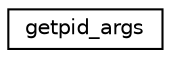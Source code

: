 digraph "Graphical Class Hierarchy"
{
 // LATEX_PDF_SIZE
  edge [fontname="Helvetica",fontsize="10",labelfontname="Helvetica",labelfontsize="10"];
  node [fontname="Helvetica",fontsize="10",shape=record];
  rankdir="LR";
  Node0 [label="getpid_args",height=0.2,width=0.4,color="black", fillcolor="white", style="filled",URL="$structgetpid__args.html",tooltip=" "];
}
